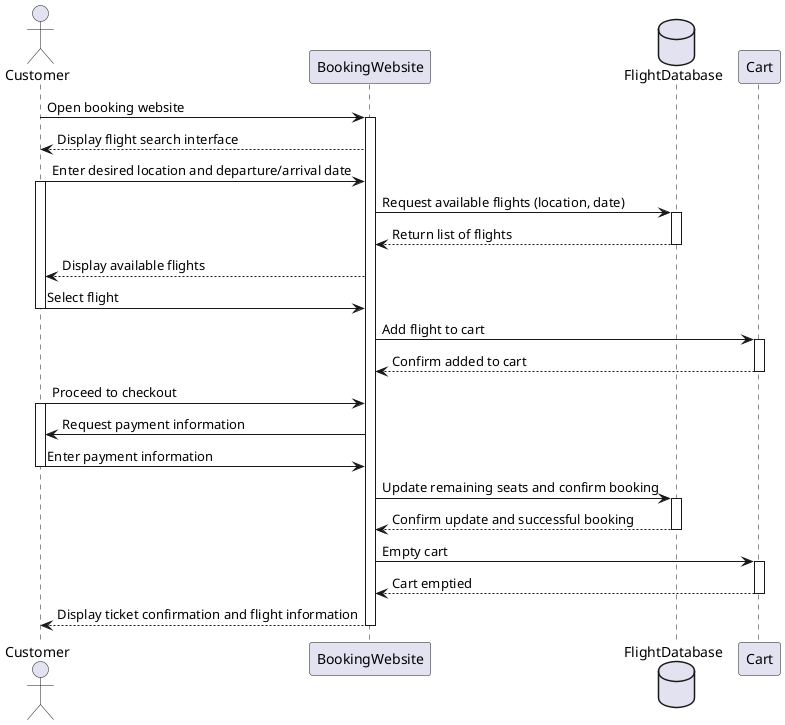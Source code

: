 @startuml
actor Customer
participant BookingWebsite
database FlightDatabase
participant Cart

Customer -> BookingWebsite: Open booking website
activate BookingWebsite

BookingWebsite --> Customer: Display flight search interface

Customer -> BookingWebsite: Enter desired location and departure/arrival date
activate Customer

BookingWebsite -> FlightDatabase: Request available flights (location, date)
activate FlightDatabase
FlightDatabase --> BookingWebsite: Return list of flights
deactivate FlightDatabase

BookingWebsite --> Customer: Display available flights

Customer -> BookingWebsite: Select flight
deactivate Customer

BookingWebsite -> Cart: Add flight to cart
activate Cart
Cart --> BookingWebsite: Confirm added to cart
deactivate Cart

Customer -> BookingWebsite: Proceed to checkout
activate Customer

BookingWebsite -> Customer: Request payment information

Customer -> BookingWebsite: Enter payment information
deactivate Customer

BookingWebsite -> FlightDatabase: Update remaining seats and confirm booking
activate FlightDatabase
FlightDatabase --> BookingWebsite: Confirm update and successful booking
deactivate FlightDatabase

BookingWebsite -> Cart: Empty cart
activate Cart
Cart --> BookingWebsite: Cart emptied
deactivate Cart

BookingWebsite --> Customer: Display ticket confirmation and flight information

deactivate BookingWebsite
@enduml